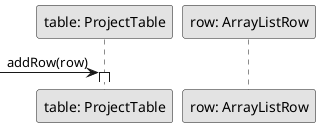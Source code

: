 @startuml

skinparam monochrome true
skinparam shadowing false
skinparam genericDisplay old
skinparam classAttributeIconSize 0
hide circle

participant "table: ProjectTable" as table
participant "row: ArrayListRow" as row

[-> table : addRow(row)
activate table



@enduml